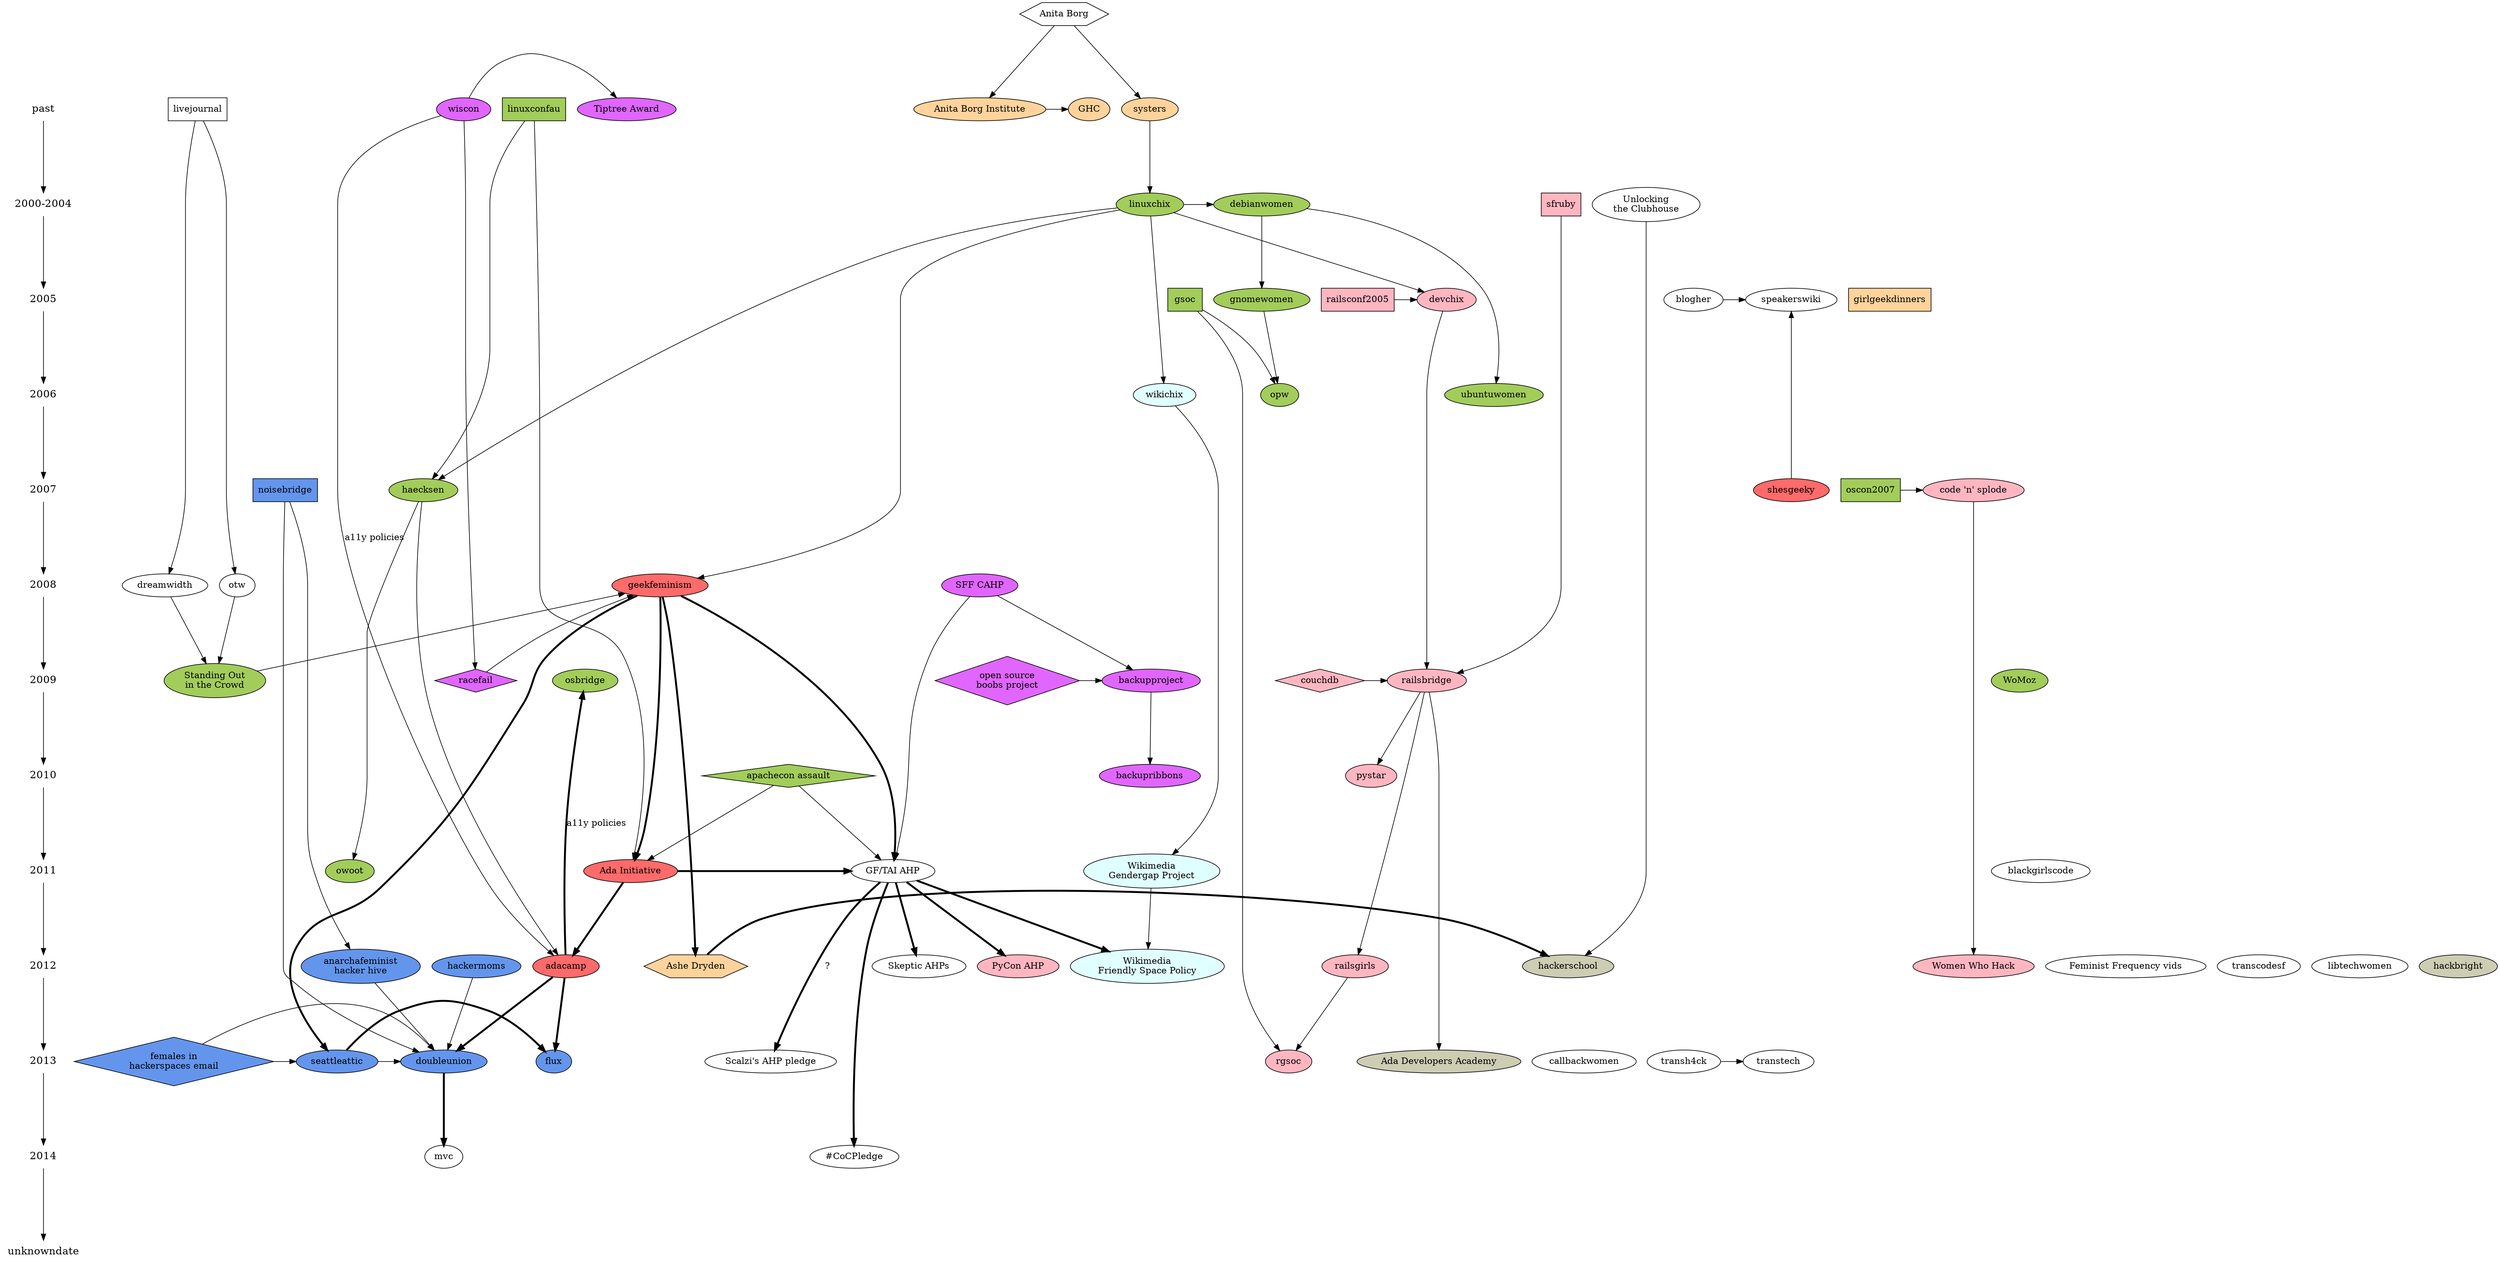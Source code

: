 digraph GeekFeminismFamilyTree {

  /*
     The following shapes are used for different types of things:
     oval = geek feminist/women-in-tech/etc organisation
     rectangle = orgs that aren't particularly feminist, but are influential
     diamond = event/incident (cf. GF wiki "Timeline of Incidents")
  */

  /*
     And this section lays out the history in terms of years.
  */

  ranksep="1.0 equally";
  {
    node [shape=plaintext, fontsize=16];
    past -> "2000-2004" -> 2005 -> 2006 -> 2007 -> 2008 -> 2009 -> 2010 -> 2011 -> 2012 -> 2013 -> 2014 -> unknowndate;
  }
  { rank = same; past; livejournal; wiscon; linuxconfau; "Anita Borg Institute"; systers; GHC; "Tiptree Award"}
  { rank = same; "2000-2004"; linuxchix; sfruby; debianwomen, "Unlocking\nthe Clubhouse"}
  { rank = same; 2005; railsconf2005; devchix; blogher; speakerswiki; girlgeekdinners; gnomewomen; gsoc; }
  { rank = same; 2006; wikichix; ubuntuwomen; opw; }
  { rank = same; 2007; haecksen; shesgeeky; noisebridge; oscon2007; "code 'n' splode"}
  { rank = same; 2008; "SFF CAHP"; geekfeminism; dreamwidth; otw; }
  { rank = same; 2009; "Standing Out\nin the Crowd"; racefail; couchdb; railsbridge; "open source\nboobs project"; backupproject; osbridge; WoMoz}
  { rank = same; 2010; "apachecon assault"; backupribbons; }
  { rank = same; 2011; "Ada Initiative"; "GF/TAI AHP"; owoot; blackgirlscode; "Wikimedia\nGendergap Project" }
  { rank = same; 2012; adacamp; railsgirls; "Wikimedia\nFriendly Space Policy"; "Skeptic AHPs"; "PyCon AHP"; "Feminist Frequency vids"; transcodesf; libtechwomen; "anarchafeminist\nhacker hive"; "Ashe Dryden"; hackbright; hackerschool; hackermoms; "Women Who Hack" }
  { rank = same; 2013; seattleattic; flux; doubleunion; rgsoc; callbackwomen; "Scalzi's AHP pledge"; transh4ck; transtech; "females in\nhackerspaces email"; "Ada Developers Academy"}
  { rank = same; 2014; mvc; "#CoCPledge"; }
  { rank = same; 2014; mvc }
  { rank = same; unknowndate; }

  /*
    This section lays out different communities and colour codes them.
  */

  /* pan-geekdom/"open stuff" orgs */

  geekfeminism [style=filled, fillcolor=indianred1];
  "Ada Initiative" [style=filled, fillcolor=indianred1];
  adacamp [style=filled, fillcolor=indianred1];
  shesgeeky [style=filled, fillcolor=indianred1];

  /* hacker spaces */
  noisebridge [style=filled, fillcolor=cornflowerblue];
  doubleunion [style=filled, fillcolor=cornflowerblue];
  flux [style=filled, fillcolor=cornflowerblue];
  seattleattic [style=filled, fillcolor=cornflowerblue];
  "females in\nhackerspaces email" [style=filled, fillcolor=cornflowerblue];
  "anarchafeminist\nhacker hive" [style=filled, fillcolor=cornflowerblue];
  "hackermoms" [style=filled, fillcolor=cornflowerblue];

  /* open source */
  linuxchix [style=filled, fillcolor=darkolivegreen3];
  linuxconfau [style=filled, fillcolor=darkolivegreen3];
  gnomewomen [style=filled, fillcolor=darkolivegreen3];
  debianwomen [style=filled, fillcolor=darkolivegreen3];
  ubuntuwomen [style=filled, fillcolor=darkolivegreen3];
  haecksen [style=filled, fillcolor=darkolivegreen3];
  owoot [style=filled, fillcolor=darkolivegreen3];
  oscon2007 [style=filled, fillcolor=darkolivegreen3];
  "Standing Out\nin the Crowd" [style=filled, fillcolor=darkolivegreen3];
  osbridge [style=filled, fillcolor=darkolivegreen3];
  gsoc [style=filled, fillcolor=darkolivegreen3];
  opw [style=filled, fillcolor=darkolivegreen3];
  WoMoz [style=filled, fillcolor=darkolivegreen3];
  "apachecon assault" [style=filled, fillcolor=darkolivegreen3];

  /* programming language and general programming communities */
  railsconf2005 [style=filled, fillcolor=lightpink];
  devchix [style=filled, fillcolor=lightpink];
  railsbridge [style=filled, fillcolor=lightpink];
  pystar [style=filled, fillcolor=lightpink];
  railsgirls [style=filled, fillcolor=lightpink];
  rgsoc [style=filled, fillcolor=lightpink];
  couchdb [style=filled, fillcolor=lightpink];
  sfruby [style=filled, fillcolor=lightpink];
  "PyCon AHP" [style=filled, fillcolor=lightpink];
  "code 'n' splode" [style=filled, fillcolor=lightpink];
  "Women Who Hack" [style=filled, fillcolor=lightpink];

  /* tech industry generally */
  systers [style=filled, fillcolor=burlywood1];
  "Anita Borg Institute" [style=filled, fillcolor=burlywood1];
  GHC [style=filled, fillcolor=burlywood1];
  girlgeekdinners [style=filled, fillcolor=burlywood1];
  "Ashe Dryden" [style=filled, fillcolor=burlywood1];

  /* hacker schools and academies */
  hackerschool [style=filled, fillcolor=lightyellow3];
  hackbright [style=filled, fillcolor=lightyellow3];
  "Ada Developers Academy" [style=filled, fillcolor=lightyellow3];

  /* Wikis */
  wikichix [style=filled, fillcolor=lightcyan];
  "Wikimedia\nGendergap Project" [style=filled, fillcolor=lightcyan];
  "Wikimedia\nFriendly Space Policy" [style=filled, fillcolor=lightcyan];

  /* SFF fandom */

  wiscon [style=filled, fillcolor=mediumorchid1];
  "Tiptree Award" [style=filled, fillcolor=mediumorchid1];
  racefail [style=filled, fillcolor=mediumorchid1];
  "open source\nboobs project" [style=filled, fillcolor=mediumorchid1];
  backupproject [style=filled, fillcolor=mediumorchid1];
  backupribbons [style=filled, fillcolor=mediumorchid1];
  "SFF CAHP" [style=filled, fillcolor=mediumorchid1];

  /*
     And now, finally, the connections between different groups
  */

  /* Anita Borg Institute related stuff */

  "Anita Borg" [shape=hexagon]
  "Anita Borg" -> systers;
  "Anita Borg" -> "Anita Borg Institute";
  "Anita Borg Institute" -> "GHC"
  systers -> linuxchix;

  /* Other individuals */
  "Ashe Dryden" [shape=hexagon]
  geekfeminism -> "Ashe Dryden" [penwidth=3];

  /* GGD explicitly identify as non-feminist
   * news.bbc.co.uk/2/hi/technology/8663593.stm */
  girlgeekdinners [shape=rectangle]

  /* Skud set up the GF wiki in 2008, mostly inspired by earlier "women
   * in open source" communities such as linuxchix */
  linuxchix -> geekfeminism;

  /* in 2009, Racefail introduced Skud and other GF wiki contributors to
   * a lot of new ideas */
  racefail -> geekfeminism;
  racefail [shape=diamond];

  /* in 2010, the Noirin Plunkett's assault at ApacheCon triggered
   * discussions about anti-harassment that would lead to the formation
   * of the Ada Initiative */
  "apachecon assault" -> "Ada Initiative";
  "apachecon assault" [shape=diamond];

  /* GF (esp. volunteer burnout) was an influence on TAI */
  geekfeminism -> "Ada Initiative" [penwidth=3];

  /* The first TAI discussions were held at LCA */
  linuxconfau -> "Ada Initiative";
  linuxconfau [shape=rectangle];

  /* TAI wrote the first conf anti-harassment poilcy in response to the
   * apachecon assault */
  "apachecon assault" -> "GF/TAI AHP"
  "geekfeminism" -> "GF/TAI AHP" [penwidth=3];
  "Ada Initiative" -> "GF/TAI AHP" [penwidth=3];

  /* The Con Anti-Harassment Policy (out of SFF fandom) also inspired it */
  "SFF CAHP" -> "GF/TAI AHP"

  /* Vaguely related: Open Source Boob Project and Backup Project */
  "open source\nboobs project" -> backupproject
  "open source\nboobs project" [shape=diamond]
  "SFF CAHP" -> backupproject
  backupproject -> backupribbons;

  /* The GF/TAI AHP inspired the PyCon variant */
  "GF/TAI AHP" -> "PyCon AHP" [penwidth=3];

  /* The GF/TAI AHP inspired the skeptic variants */
  "GF/TAI AHP" -> "Skeptic AHPs" [penwidth=3];
  "GF/TAI AHP" -> "#CoCPledge" [penwidth=3];

  /* Sumana acknowledges GF as inspiration for Wikimedia\nfriendly space
   policy */

  "GF/TAI AHP" -> "Wikimedia\nFriendly Space Policy" [penwidth=3];
  "Wikimedia\nGendergap Project" -> "Wikimedia\nFriendly Space Policy";

  /* Causation here is less clear. */
  "GF/TAI AHP" -> "Scalzi's AHP pledge" [penwidth=3, label="?"];

  "Ada Initiative" -> adacamp [penwidth=3];

  /* Adacamp was inspired in some ways by Wiscon, eg. accessibility */
  wiscon -> adacamp [label="a11y policies"];
  /* and then open source bridge picked up some of that from adacamp */
  adacamp -> osbridge [label="a11y policies", penwidth=3];


  /* Hackerspaces! */
  "females in\nhackerspaces email" [shape="diamond"];
  "females in\nhackerspaces email" -> seattleattic;
  "females in\nhackerspaces email" -> doubleunion;

  noisebridge [shape="rectangle"];
  noisebridge -> "anarchafeminist\nhacker hive"
  noisebridge -> doubleunion;
  "anarchafeminist\nhacker hive" -> doubleunion;
  adacamp -> flux [penwidth=3];
  seattleattic -> flux [penwidth=3];

  /* DoubleUnion came out of AdaCamp SF in 2013 */
  adacamp -> doubleunion [penwidth=3];
  geekfeminism -> seattleattic [penwidth=3];
  /* pretty sure  hackermoms was also an inspiration? */
  hackermoms -> doubleunion;
  seattleattic -> doubleunion;

  /* shanley and amelia met at a doubleunion event then started MVC */
  doubleunion -> mvc [penwidth=3];

  /* Various early women-in-open-source mailing lists etc */
  linuxchix -> debianwomen;
  debianwomen -> ubuntuwomen;
  /* Direct ancestry, because Hanna Wallach did debianwomen first and
   * then GNOME Women, and was never a big participant in LinuxChix*/
  debianwomen -> gnomewomen;
  haecksen -> owoot;

  /* Wikichix was named after/inspired by Linuxchix */

  linuxchix -> wikichix;
  /* I presume wikichiz was an influence on the gendergap project? */
  wikichix -> "Wikimedia\nGendergap Project";

  /* Gnome Outreach Program for Women, now FOSS OPW */
  gnomewomen -> opw;
  /* "The Outreach Program for Women (OPW) was inspired by Google's
   * Summer of Code and by how few women applied for it."
   * via gnome.org/opw (why can't I include double slashes in a comment?)
   */
  gsoc -> opw;
  gsoc [shape=rectangle]

  /* LinuxChix inspired the Haecksen miniconf at LCA */
  linuxchix -> haecksen;
  linuxconfau -> haecksen;

  /* Both creations of Mary Gardiner's, one of the inputs to AdaCamp is
     what wasn't possible with Haecksen */
  haecksen -> adacamp;

  /* RailsBridge happened in response to the CouchDB incident at
   * GoGaRuCo */
  couchdb -> railsbridge;
  couchdb [shape=diamond];
  railsbridge -> pystar;
  railsbridge -> railsgirls;

  /* There's now a rails girls summer of code */

  railsgirls -> rgsoc;
  gsoc -> rgsoc;

  wiscon -> racefail;
  wiscon -> "Tiptree Award";

  /* Livejournal (esp. their fail) inspired DW and OTW */
  livejournal -> dreamwidth;
  livejournal -> otw;
  livejournal [shape=rectangle]

  /* Dreamwidth and OTW inspired Skud's 2009 OSCON keynote */
  dreamwidth -> "Standing Out\nin the Crowd";
  otw -> "Standing Out\nin the Crowd";

  /* GF blog came out of the "Standing Out\nin the Crowd" keynote, as a place to have
   * ongoing conversations */
  "Standing Out\nin the Crowd" -> geekfeminism;

  oscon2007 -> "code 'n' splode";
  oscon2007 [shape=rectangle];

  "code 'n' splode" -> "Women Who Hack";

  /* Trans*H4CK inspired the Transtech meetups
   * lukasblakk.com/why-i-was-part-of-creating-a-thing-called-transtech/ */
  transh4ck -> transtech;

  /* Speaker's wiki (www.socialtext.net/speakers) came out of BlogHer
   * '05 and is supported by She's Geeky */
  blogher -> speakerswiki;
  shesgeeky -> speakerswiki;

  /* Desi McAdam started DevChix in 2005 with initial membership from user groups and RailsConf 2005 */
  /* After seeing few women at SFRuby, Sarah Mei worked with DevChix folks organizing RailsBridge on the DevChix wiki */
  railsconf2005 -> devchix;
  linuxchix -> devchix;
  devchix -> railsbridge;
  sfruby -> railsbridge;
  sfruby [shape=rectangle];
  railsconf2005 [shape=rectangle];

  /* hackerschool was influenced by Unlocking the Clubhouse */
  "Unlocking\nthe Clubhouse" -> hackerschool;
  /* and by Ashe twitter.com/nicholasbs/status/476033083876315137 */
  "Ashe Dryden" -> hackerschool [penwidth=3];

  /* Ada Developers Academy influenced by Railsbridge 
  twitter.com/eliseworthy/status/476061026811535362 */
  railsbridge -> "Ada Developers Academy";

  libtechwomen;

}
